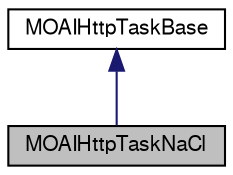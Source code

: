digraph G
{
  edge [fontname="FreeSans",fontsize="10",labelfontname="FreeSans",labelfontsize="10"];
  node [fontname="FreeSans",fontsize="10",shape=record];
  Node1 [label="MOAIHttpTaskNaCl",height=0.2,width=0.4,color="black", fillcolor="grey75", style="filled" fontcolor="black"];
  Node2 -> Node1 [dir=back,color="midnightblue",fontsize="10",style="solid",fontname="FreeSans"];
  Node2 [label="MOAIHttpTaskBase",height=0.2,width=0.4,color="black", fillcolor="white", style="filled",URL="$class_m_o_a_i_http_task_base.html",tooltip="Object for performing asynchronous HTTP/HTTPS tasks.   	&lt;table cellpadding=&quot;8&quot;&gt;&lt;tr..."];
}
